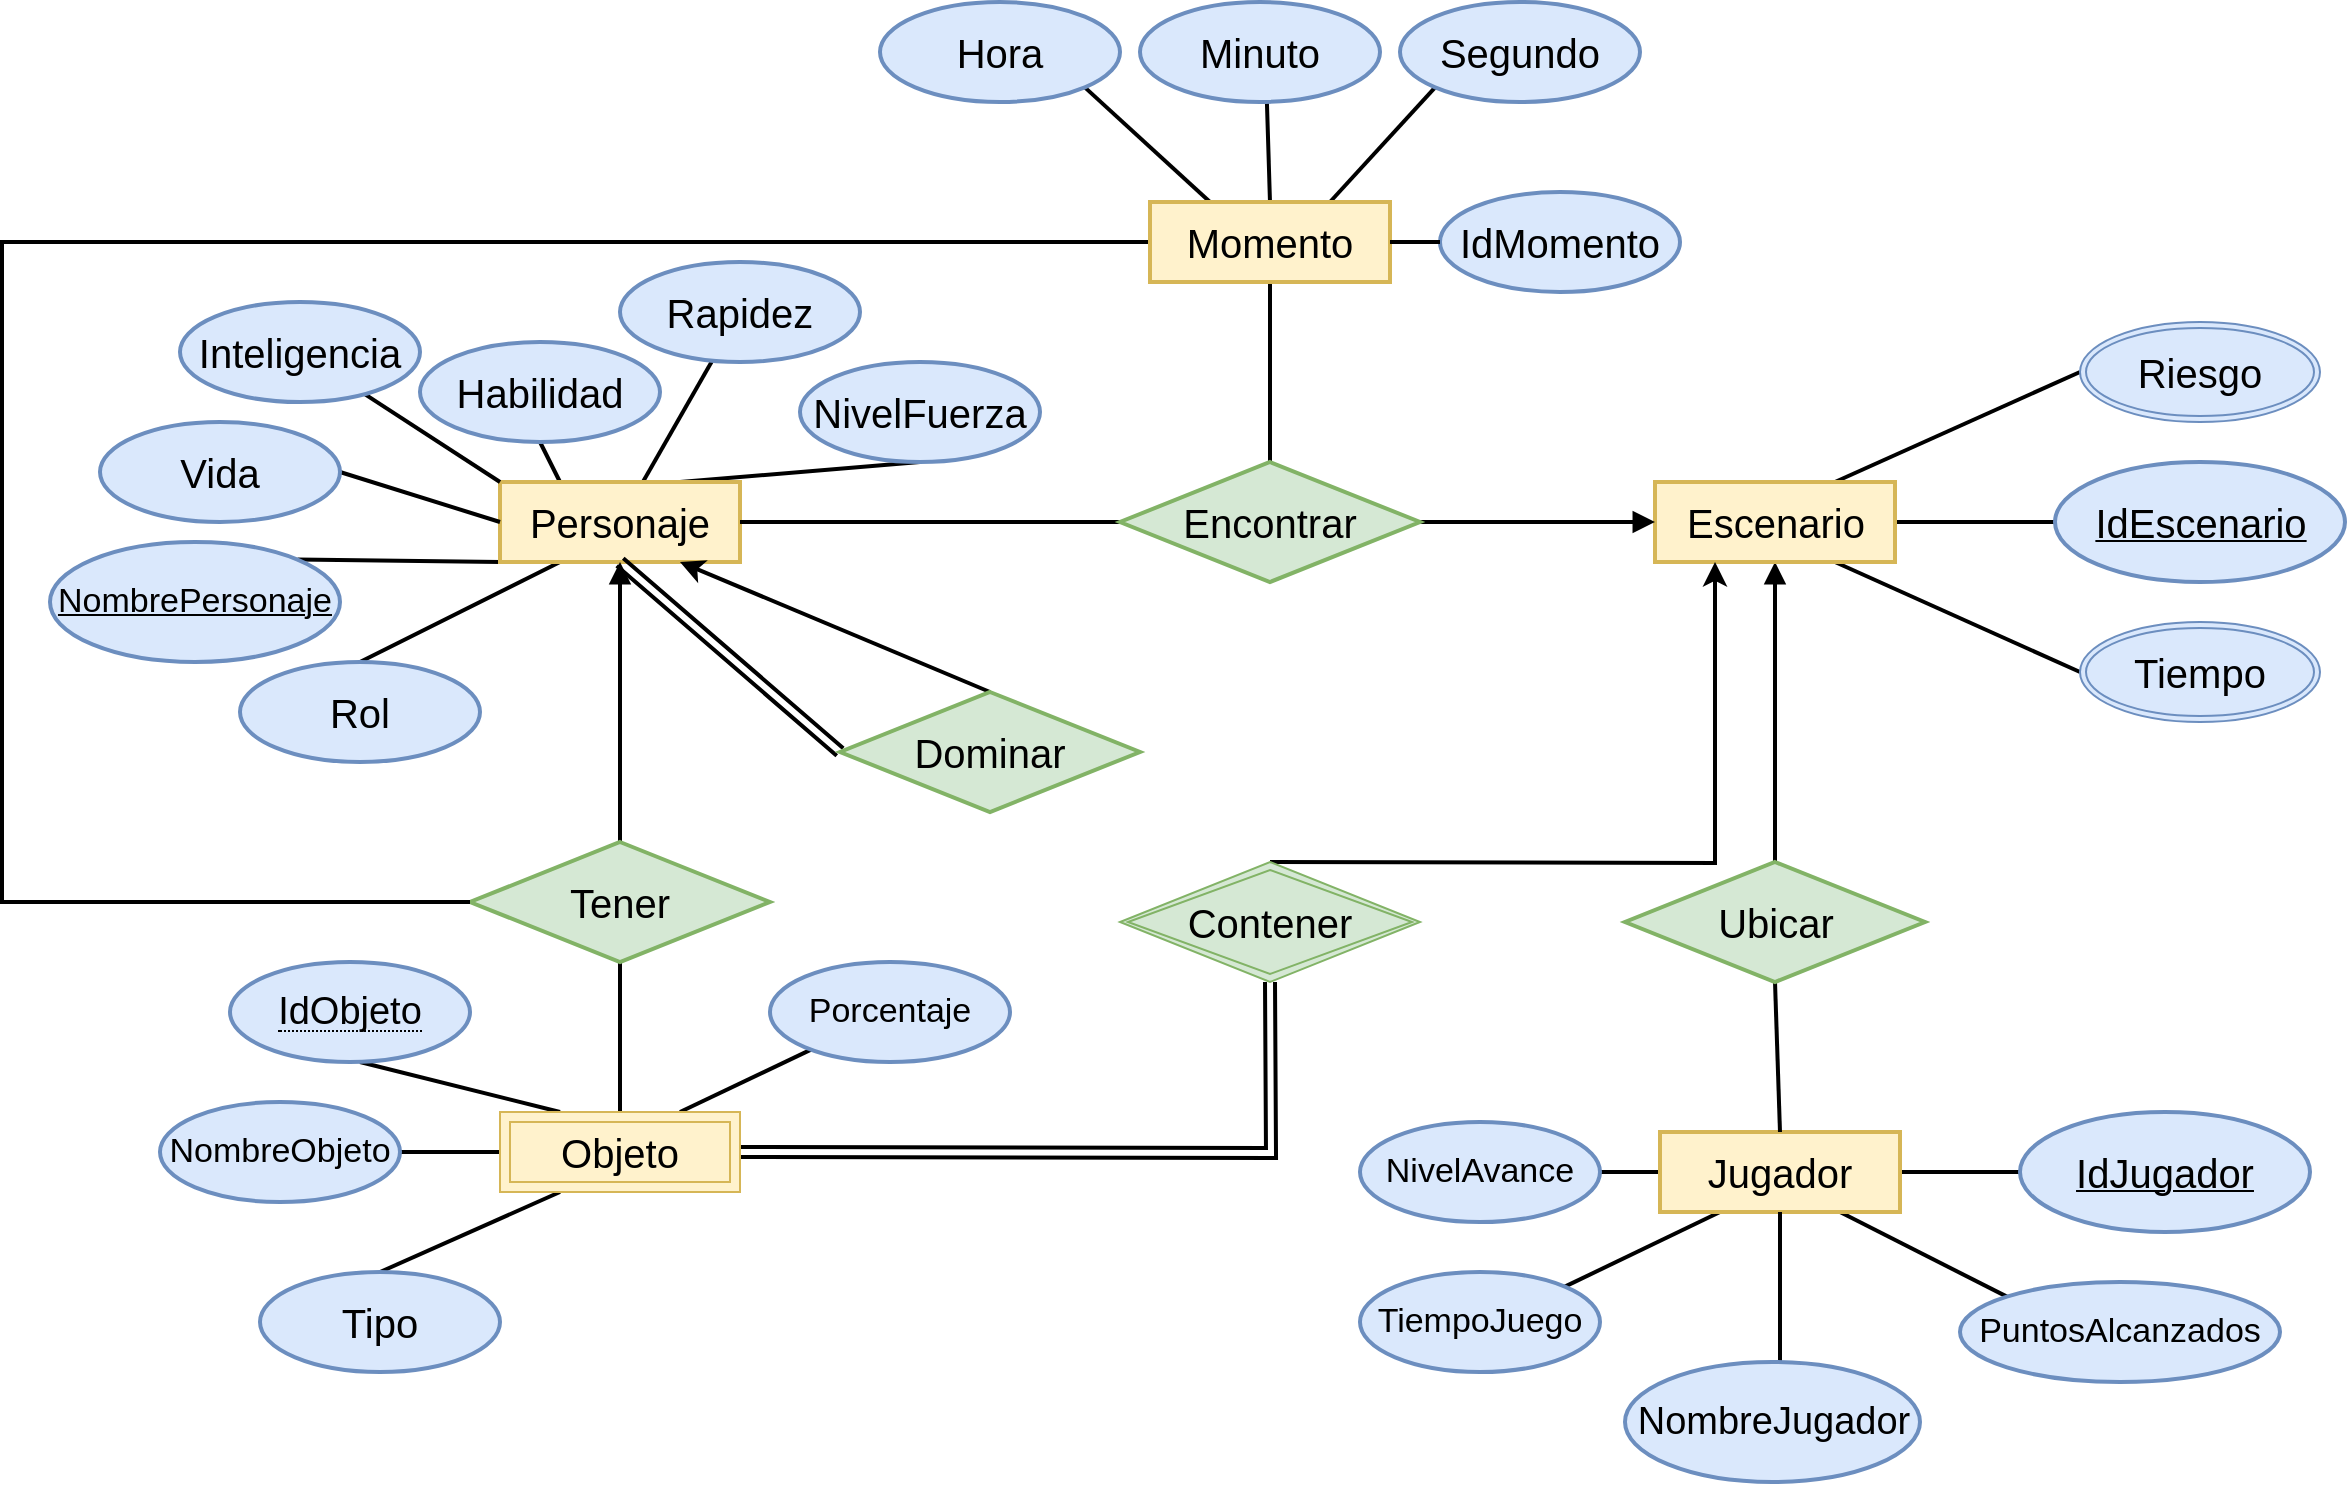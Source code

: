<mxfile version="26.0.16">
  <diagram name="Copia de Página-1" id="H_VdI4_c6HS0csKvg5TS">
    <mxGraphModel grid="1" page="1" gridSize="10" guides="1" tooltips="1" connect="1" arrows="1" fold="1" pageScale="1" pageWidth="3300" pageHeight="4681" math="0" shadow="0">
      <root>
        <mxCell id="IQPRCwWOdHiarxcuKvKh-0" />
        <mxCell id="IQPRCwWOdHiarxcuKvKh-1" parent="IQPRCwWOdHiarxcuKvKh-0" />
        <mxCell id="IQPRCwWOdHiarxcuKvKh-2" value="" style="rounded=0;orthogonalLoop=1;jettySize=auto;html=1;endArrow=none;startFill=0;strokeWidth=2;" edge="1" parent="IQPRCwWOdHiarxcuKvKh-1" source="IQPRCwWOdHiarxcuKvKh-7" target="IQPRCwWOdHiarxcuKvKh-11">
          <mxGeometry relative="1" as="geometry" />
        </mxCell>
        <mxCell id="IQPRCwWOdHiarxcuKvKh-3" style="rounded=0;orthogonalLoop=1;jettySize=auto;html=1;exitX=0.75;exitY=0;exitDx=0;exitDy=0;entryX=0.5;entryY=1;entryDx=0;entryDy=0;endArrow=none;startFill=0;strokeWidth=2;" edge="1" parent="IQPRCwWOdHiarxcuKvKh-1" source="IQPRCwWOdHiarxcuKvKh-7" target="IQPRCwWOdHiarxcuKvKh-14">
          <mxGeometry relative="1" as="geometry" />
        </mxCell>
        <mxCell id="IQPRCwWOdHiarxcuKvKh-4" style="rounded=0;orthogonalLoop=1;jettySize=auto;html=1;exitX=0.25;exitY=0;exitDx=0;exitDy=0;entryX=0.5;entryY=1;entryDx=0;entryDy=0;endArrow=none;startFill=0;strokeWidth=2;" edge="1" parent="IQPRCwWOdHiarxcuKvKh-1" source="IQPRCwWOdHiarxcuKvKh-7" target="IQPRCwWOdHiarxcuKvKh-10">
          <mxGeometry relative="1" as="geometry" />
        </mxCell>
        <mxCell id="IQPRCwWOdHiarxcuKvKh-5" style="rounded=0;orthogonalLoop=1;jettySize=auto;html=1;exitX=0;exitY=1;exitDx=0;exitDy=0;entryX=1;entryY=0;entryDx=0;entryDy=0;endArrow=none;startFill=0;strokeWidth=2;" edge="1" parent="IQPRCwWOdHiarxcuKvKh-1" source="IQPRCwWOdHiarxcuKvKh-7" target="IQPRCwWOdHiarxcuKvKh-15">
          <mxGeometry relative="1" as="geometry" />
        </mxCell>
        <mxCell id="IQPRCwWOdHiarxcuKvKh-6" style="rounded=0;orthogonalLoop=1;jettySize=auto;html=1;exitX=0.25;exitY=1;exitDx=0;exitDy=0;endArrow=none;startFill=0;strokeWidth=2;entryX=0.5;entryY=0;entryDx=0;entryDy=0;" edge="1" parent="IQPRCwWOdHiarxcuKvKh-1" source="IQPRCwWOdHiarxcuKvKh-7" target="IQPRCwWOdHiarxcuKvKh-28">
          <mxGeometry relative="1" as="geometry" />
        </mxCell>
        <mxCell id="IQPRCwWOdHiarxcuKvKh-7" value="&lt;font style=&quot;font-size: 20px;&quot;&gt;Personaje&lt;/font&gt;" style="whiteSpace=wrap;html=1;align=center;strokeWidth=2;fillColor=#fff2cc;strokeColor=#d6b656;" vertex="1" parent="IQPRCwWOdHiarxcuKvKh-1">
          <mxGeometry x="610" y="310" width="120" height="40" as="geometry" />
        </mxCell>
        <mxCell id="IQPRCwWOdHiarxcuKvKh-8" value="" style="rounded=0;orthogonalLoop=1;jettySize=auto;html=1;endArrow=none;startFill=0;strokeWidth=2;entryX=0;entryY=0;entryDx=0;entryDy=0;" edge="1" parent="IQPRCwWOdHiarxcuKvKh-1" source="IQPRCwWOdHiarxcuKvKh-9" target="IQPRCwWOdHiarxcuKvKh-7">
          <mxGeometry relative="1" as="geometry" />
        </mxCell>
        <mxCell id="IQPRCwWOdHiarxcuKvKh-9" value="&lt;span style=&quot;font-size: 20px;&quot;&gt;Inteligencia&lt;/span&gt;" style="ellipse;whiteSpace=wrap;html=1;align=center;strokeWidth=2;fillColor=#dae8fc;strokeColor=#6c8ebf;" vertex="1" parent="IQPRCwWOdHiarxcuKvKh-1">
          <mxGeometry x="450" y="220" width="120" height="50" as="geometry" />
        </mxCell>
        <mxCell id="IQPRCwWOdHiarxcuKvKh-10" value="&lt;span style=&quot;font-size: 20px;&quot;&gt;Habilidad&lt;/span&gt;" style="ellipse;whiteSpace=wrap;html=1;align=center;strokeWidth=2;fillColor=#dae8fc;strokeColor=#6c8ebf;" vertex="1" parent="IQPRCwWOdHiarxcuKvKh-1">
          <mxGeometry x="570" y="240" width="120" height="50" as="geometry" />
        </mxCell>
        <mxCell id="IQPRCwWOdHiarxcuKvKh-11" value="&lt;span style=&quot;font-size: 20px;&quot;&gt;Rapidez&lt;/span&gt;" style="ellipse;whiteSpace=wrap;html=1;align=center;strokeWidth=2;fillColor=#dae8fc;strokeColor=#6c8ebf;" vertex="1" parent="IQPRCwWOdHiarxcuKvKh-1">
          <mxGeometry x="670" y="200" width="120" height="50" as="geometry" />
        </mxCell>
        <mxCell id="IQPRCwWOdHiarxcuKvKh-12" style="rounded=0;orthogonalLoop=1;jettySize=auto;html=1;exitX=1;exitY=0.5;exitDx=0;exitDy=0;endArrow=none;startFill=0;strokeWidth=2;" edge="1" parent="IQPRCwWOdHiarxcuKvKh-1" source="IQPRCwWOdHiarxcuKvKh-13">
          <mxGeometry relative="1" as="geometry">
            <mxPoint x="610" y="330" as="targetPoint" />
          </mxGeometry>
        </mxCell>
        <mxCell id="IQPRCwWOdHiarxcuKvKh-13" value="&lt;span style=&quot;font-size: 20px;&quot;&gt;Vida&lt;/span&gt;" style="ellipse;whiteSpace=wrap;html=1;align=center;strokeWidth=2;fillColor=#dae8fc;strokeColor=#6c8ebf;" vertex="1" parent="IQPRCwWOdHiarxcuKvKh-1">
          <mxGeometry x="410" y="280" width="120" height="50" as="geometry" />
        </mxCell>
        <mxCell id="IQPRCwWOdHiarxcuKvKh-14" value="&lt;span style=&quot;font-size: 20px;&quot;&gt;NivelFuerza&lt;/span&gt;" style="ellipse;whiteSpace=wrap;html=1;align=center;strokeWidth=2;fillColor=#dae8fc;strokeColor=#6c8ebf;" vertex="1" parent="IQPRCwWOdHiarxcuKvKh-1">
          <mxGeometry x="760" y="250" width="120" height="50" as="geometry" />
        </mxCell>
        <mxCell id="IQPRCwWOdHiarxcuKvKh-15" value="&lt;font style=&quot;font-size: 17px;&quot;&gt;NombrePersonaje&lt;/font&gt;" style="ellipse;whiteSpace=wrap;html=1;align=center;fontStyle=4;strokeWidth=2;fillColor=#dae8fc;strokeColor=#6c8ebf;" vertex="1" parent="IQPRCwWOdHiarxcuKvKh-1">
          <mxGeometry x="385" y="340" width="145" height="60" as="geometry" />
        </mxCell>
        <mxCell id="IQPRCwWOdHiarxcuKvKh-16" value="" style="rounded=0;orthogonalLoop=1;jettySize=auto;html=1;endArrow=none;startFill=0;strokeWidth=2;" edge="1" parent="IQPRCwWOdHiarxcuKvKh-1" source="IQPRCwWOdHiarxcuKvKh-19" target="IQPRCwWOdHiarxcuKvKh-22">
          <mxGeometry relative="1" as="geometry" />
        </mxCell>
        <mxCell id="IQPRCwWOdHiarxcuKvKh-17" style="rounded=0;orthogonalLoop=1;jettySize=auto;html=1;exitX=0.75;exitY=0;exitDx=0;exitDy=0;entryX=0;entryY=0.5;entryDx=0;entryDy=0;endArrow=none;startFill=0;strokeWidth=2;" edge="1" parent="IQPRCwWOdHiarxcuKvKh-1" source="IQPRCwWOdHiarxcuKvKh-19">
          <mxGeometry relative="1" as="geometry">
            <mxPoint x="1400.0" y="255" as="targetPoint" />
          </mxGeometry>
        </mxCell>
        <mxCell id="IQPRCwWOdHiarxcuKvKh-18" style="rounded=0;orthogonalLoop=1;jettySize=auto;html=1;exitX=0.75;exitY=1;exitDx=0;exitDy=0;entryX=0;entryY=0.5;entryDx=0;entryDy=0;endArrow=none;startFill=0;strokeWidth=2;" edge="1" parent="IQPRCwWOdHiarxcuKvKh-1" source="IQPRCwWOdHiarxcuKvKh-19">
          <mxGeometry relative="1" as="geometry">
            <mxPoint x="1400.0" y="405" as="targetPoint" />
          </mxGeometry>
        </mxCell>
        <mxCell id="hNANthhiV2G6ag8AvIlq-15" style="edgeStyle=orthogonalEdgeStyle;rounded=0;orthogonalLoop=1;jettySize=auto;html=1;exitX=0.5;exitY=1;exitDx=0;exitDy=0;entryX=0.5;entryY=0;entryDx=0;entryDy=0;endArrow=none;startFill=1;strokeWidth=2;startArrow=block;" edge="1" parent="IQPRCwWOdHiarxcuKvKh-1" source="IQPRCwWOdHiarxcuKvKh-19" target="hNANthhiV2G6ag8AvIlq-14">
          <mxGeometry relative="1" as="geometry" />
        </mxCell>
        <mxCell id="IQPRCwWOdHiarxcuKvKh-19" value="&lt;font style=&quot;font-size: 20px;&quot;&gt;Escenario&lt;/font&gt;" style="whiteSpace=wrap;html=1;align=center;strokeWidth=2;fillColor=#fff2cc;strokeColor=#d6b656;" vertex="1" parent="IQPRCwWOdHiarxcuKvKh-1">
          <mxGeometry x="1187.5" y="310" width="120" height="40" as="geometry" />
        </mxCell>
        <mxCell id="IQPRCwWOdHiarxcuKvKh-22" value="&lt;font style=&quot;font-size: 20px;&quot;&gt;IdEscenario&lt;/font&gt;" style="ellipse;whiteSpace=wrap;html=1;align=center;fontStyle=4;strokeWidth=2;fillColor=#dae8fc;strokeColor=#6c8ebf;" vertex="1" parent="IQPRCwWOdHiarxcuKvKh-1">
          <mxGeometry x="1387.5" y="300" width="145" height="60" as="geometry" />
        </mxCell>
        <mxCell id="hNANthhiV2G6ag8AvIlq-10" style="edgeStyle=orthogonalEdgeStyle;rounded=0;orthogonalLoop=1;jettySize=auto;html=1;exitX=1;exitY=0.5;exitDx=0;exitDy=0;entryX=0.5;entryY=1;entryDx=0;entryDy=0;strokeWidth=2;endArrow=none;startFill=0;shape=link;" edge="1" parent="IQPRCwWOdHiarxcuKvKh-1">
          <mxGeometry relative="1" as="geometry">
            <mxPoint x="730" y="645" as="sourcePoint" />
            <mxPoint x="995" y="560" as="targetPoint" />
          </mxGeometry>
        </mxCell>
        <mxCell id="hNANthhiV2G6ag8AvIlq-23" style="rounded=0;orthogonalLoop=1;jettySize=auto;html=1;exitX=0.75;exitY=0;exitDx=0;exitDy=0;endArrow=none;startFill=0;strokeWidth=2;" edge="1" parent="IQPRCwWOdHiarxcuKvKh-1" target="hNANthhiV2G6ag8AvIlq-19">
          <mxGeometry relative="1" as="geometry">
            <mxPoint x="700" y="625" as="sourcePoint" />
          </mxGeometry>
        </mxCell>
        <mxCell id="jYgVYlLxXu33lL3B89db-6" value="" style="edgeStyle=orthogonalEdgeStyle;rounded=0;orthogonalLoop=1;jettySize=auto;html=1;strokeWidth=2;endArrow=none;startFill=0;" edge="1" parent="IQPRCwWOdHiarxcuKvKh-1" source="IQPRCwWOdHiarxcuKvKh-25">
          <mxGeometry relative="1" as="geometry">
            <mxPoint x="610" y="645" as="targetPoint" />
          </mxGeometry>
        </mxCell>
        <mxCell id="IQPRCwWOdHiarxcuKvKh-25" value="&lt;font style=&quot;font-size: 17px;&quot;&gt;NombreObjeto&lt;/font&gt;" style="ellipse;whiteSpace=wrap;html=1;align=center;strokeWidth=2;fillColor=#dae8fc;strokeColor=#6c8ebf;" vertex="1" parent="IQPRCwWOdHiarxcuKvKh-1">
          <mxGeometry x="440" y="620" width="120" height="50" as="geometry" />
        </mxCell>
        <mxCell id="jYgVYlLxXu33lL3B89db-7" style="rounded=0;orthogonalLoop=1;jettySize=auto;html=1;exitX=0.5;exitY=0;exitDx=0;exitDy=0;entryX=0.25;entryY=1;entryDx=0;entryDy=0;strokeWidth=2;endArrow=none;startFill=0;" edge="1" parent="IQPRCwWOdHiarxcuKvKh-1" source="IQPRCwWOdHiarxcuKvKh-27">
          <mxGeometry relative="1" as="geometry">
            <mxPoint x="640" y="665" as="targetPoint" />
          </mxGeometry>
        </mxCell>
        <mxCell id="IQPRCwWOdHiarxcuKvKh-27" value="&lt;span style=&quot;font-size: 20px;&quot;&gt;Tipo&lt;/span&gt;" style="ellipse;whiteSpace=wrap;html=1;align=center;strokeWidth=2;fillColor=#dae8fc;strokeColor=#6c8ebf;" vertex="1" parent="IQPRCwWOdHiarxcuKvKh-1">
          <mxGeometry x="490" y="705" width="120" height="50" as="geometry" />
        </mxCell>
        <mxCell id="IQPRCwWOdHiarxcuKvKh-28" value="&lt;span style=&quot;font-size: 20px;&quot;&gt;Rol&lt;/span&gt;" style="ellipse;whiteSpace=wrap;html=1;align=center;strokeWidth=2;fillColor=#dae8fc;strokeColor=#6c8ebf;" vertex="1" parent="IQPRCwWOdHiarxcuKvKh-1">
          <mxGeometry x="480" y="400" width="120" height="50" as="geometry" />
        </mxCell>
        <mxCell id="jYgVYlLxXu33lL3B89db-5" style="rounded=0;orthogonalLoop=1;jettySize=auto;html=1;exitX=0.5;exitY=1;exitDx=0;exitDy=0;entryX=0.25;entryY=0;entryDx=0;entryDy=0;endArrow=none;startFill=0;strokeWidth=2;" edge="1" parent="IQPRCwWOdHiarxcuKvKh-1">
          <mxGeometry relative="1" as="geometry">
            <mxPoint x="540" y="600" as="sourcePoint" />
            <mxPoint x="640" y="625" as="targetPoint" />
          </mxGeometry>
        </mxCell>
        <mxCell id="IQPRCwWOdHiarxcuKvKh-31" style="rounded=0;orthogonalLoop=1;jettySize=auto;html=1;exitX=0;exitY=0.5;exitDx=0;exitDy=0;entryX=1;entryY=0.5;entryDx=0;entryDy=0;strokeWidth=2;endArrow=none;startFill=0;" edge="1" parent="IQPRCwWOdHiarxcuKvKh-1" source="IQPRCwWOdHiarxcuKvKh-36" target="IQPRCwWOdHiarxcuKvKh-38">
          <mxGeometry relative="1" as="geometry" />
        </mxCell>
        <mxCell id="IQPRCwWOdHiarxcuKvKh-32" style="rounded=0;orthogonalLoop=1;jettySize=auto;html=1;exitX=0.75;exitY=1;exitDx=0;exitDy=0;entryX=0;entryY=0;entryDx=0;entryDy=0;strokeWidth=2;endArrow=none;startFill=0;" edge="1" parent="IQPRCwWOdHiarxcuKvKh-1" source="IQPRCwWOdHiarxcuKvKh-36" target="IQPRCwWOdHiarxcuKvKh-39">
          <mxGeometry relative="1" as="geometry" />
        </mxCell>
        <mxCell id="IQPRCwWOdHiarxcuKvKh-33" style="rounded=0;orthogonalLoop=1;jettySize=auto;html=1;exitX=0.25;exitY=1;exitDx=0;exitDy=0;entryX=1;entryY=0;entryDx=0;entryDy=0;strokeWidth=2;endArrow=none;startFill=0;" edge="1" parent="IQPRCwWOdHiarxcuKvKh-1" source="IQPRCwWOdHiarxcuKvKh-36" target="IQPRCwWOdHiarxcuKvKh-37">
          <mxGeometry relative="1" as="geometry" />
        </mxCell>
        <mxCell id="IQPRCwWOdHiarxcuKvKh-35" style="rounded=0;orthogonalLoop=1;jettySize=auto;html=1;exitX=1;exitY=0.5;exitDx=0;exitDy=0;entryX=0;entryY=0.5;entryDx=0;entryDy=0;strokeWidth=2;endArrow=none;startFill=0;" edge="1" parent="IQPRCwWOdHiarxcuKvKh-1" source="IQPRCwWOdHiarxcuKvKh-36" target="IQPRCwWOdHiarxcuKvKh-52">
          <mxGeometry relative="1" as="geometry" />
        </mxCell>
        <mxCell id="IQPRCwWOdHiarxcuKvKh-36" value="&lt;font style=&quot;font-size: 20px;&quot;&gt;Jugador&lt;/font&gt;" style="whiteSpace=wrap;html=1;align=center;strokeWidth=2;fillColor=#fff2cc;strokeColor=#d6b656;" vertex="1" parent="IQPRCwWOdHiarxcuKvKh-1">
          <mxGeometry x="1190" y="635" width="120" height="40" as="geometry" />
        </mxCell>
        <mxCell id="IQPRCwWOdHiarxcuKvKh-37" value="&lt;font style=&quot;font-size: 17px;&quot;&gt;TiempoJuego&lt;/font&gt;" style="ellipse;whiteSpace=wrap;html=1;align=center;strokeWidth=2;fillColor=#dae8fc;strokeColor=#6c8ebf;" vertex="1" parent="IQPRCwWOdHiarxcuKvKh-1">
          <mxGeometry x="1040" y="705" width="120" height="50" as="geometry" />
        </mxCell>
        <mxCell id="IQPRCwWOdHiarxcuKvKh-38" value="&lt;font style=&quot;font-size: 17px;&quot;&gt;NivelAvance&lt;/font&gt;" style="ellipse;whiteSpace=wrap;html=1;align=center;strokeWidth=2;fillColor=#dae8fc;strokeColor=#6c8ebf;" vertex="1" parent="IQPRCwWOdHiarxcuKvKh-1">
          <mxGeometry x="1040" y="630" width="120" height="50" as="geometry" />
        </mxCell>
        <mxCell id="IQPRCwWOdHiarxcuKvKh-39" value="&lt;font style=&quot;font-size: 17px;&quot;&gt;PuntosAlcanzados&lt;/font&gt;" style="ellipse;whiteSpace=wrap;html=1;align=center;strokeWidth=2;fillColor=#dae8fc;strokeColor=#6c8ebf;" vertex="1" parent="IQPRCwWOdHiarxcuKvKh-1">
          <mxGeometry x="1340" y="710" width="160" height="50" as="geometry" />
        </mxCell>
        <mxCell id="IQPRCwWOdHiarxcuKvKh-42" style="edgeStyle=orthogonalEdgeStyle;rounded=0;orthogonalLoop=1;jettySize=auto;html=1;exitX=0;exitY=0.5;exitDx=0;exitDy=0;entryX=1;entryY=0.5;entryDx=0;entryDy=0;strokeWidth=2;endArrow=none;endFill=1;startFill=0;" edge="1" parent="IQPRCwWOdHiarxcuKvKh-1" source="IQPRCwWOdHiarxcuKvKh-44" target="IQPRCwWOdHiarxcuKvKh-7">
          <mxGeometry relative="1" as="geometry" />
        </mxCell>
        <mxCell id="IQPRCwWOdHiarxcuKvKh-43" style="edgeStyle=orthogonalEdgeStyle;rounded=0;orthogonalLoop=1;jettySize=auto;html=1;exitX=1;exitY=0.5;exitDx=0;exitDy=0;entryX=0;entryY=0.5;entryDx=0;entryDy=0;strokeWidth=2;endArrow=block;endFill=1;startFill=0;" edge="1" parent="IQPRCwWOdHiarxcuKvKh-1" source="IQPRCwWOdHiarxcuKvKh-44" target="IQPRCwWOdHiarxcuKvKh-19">
          <mxGeometry relative="1" as="geometry" />
        </mxCell>
        <mxCell id="jYgVYlLxXu33lL3B89db-2" value="" style="rounded=0;orthogonalLoop=1;jettySize=auto;html=1;strokeWidth=2;endArrow=none;startFill=0;endFill=1;" edge="1" parent="IQPRCwWOdHiarxcuKvKh-1" source="IQPRCwWOdHiarxcuKvKh-44" target="jYgVYlLxXu33lL3B89db-1">
          <mxGeometry relative="1" as="geometry" />
        </mxCell>
        <mxCell id="IQPRCwWOdHiarxcuKvKh-44" value="&lt;font style=&quot;font-size: 20px;&quot;&gt;Encontrar&lt;/font&gt;" style="shape=rhombus;perimeter=rhombusPerimeter;whiteSpace=wrap;html=1;align=center;strokeWidth=2;fillColor=#d5e8d4;strokeColor=#82b366;" vertex="1" parent="IQPRCwWOdHiarxcuKvKh-1">
          <mxGeometry x="920" y="300" width="150" height="60" as="geometry" />
        </mxCell>
        <mxCell id="IQPRCwWOdHiarxcuKvKh-45" value="" style="rounded=0;orthogonalLoop=1;jettySize=auto;html=1;strokeWidth=2;exitX=0.5;exitY=0;exitDx=0;exitDy=0;entryX=0.75;entryY=1;entryDx=0;entryDy=0;" edge="1" parent="IQPRCwWOdHiarxcuKvKh-1" source="IQPRCwWOdHiarxcuKvKh-47" target="IQPRCwWOdHiarxcuKvKh-7">
          <mxGeometry relative="1" as="geometry" />
        </mxCell>
        <mxCell id="IQPRCwWOdHiarxcuKvKh-46" style="rounded=0;orthogonalLoop=1;jettySize=auto;html=1;exitX=0;exitY=0.5;exitDx=0;exitDy=0;entryX=0.5;entryY=1;entryDx=0;entryDy=0;strokeWidth=2;shape=link;" edge="1" parent="IQPRCwWOdHiarxcuKvKh-1" source="IQPRCwWOdHiarxcuKvKh-47" target="IQPRCwWOdHiarxcuKvKh-7">
          <mxGeometry relative="1" as="geometry" />
        </mxCell>
        <mxCell id="IQPRCwWOdHiarxcuKvKh-47" value="&lt;font style=&quot;font-size: 20px;&quot;&gt;Dominar&lt;/font&gt;" style="shape=rhombus;perimeter=rhombusPerimeter;whiteSpace=wrap;html=1;align=center;strokeWidth=2;fillColor=#d5e8d4;strokeColor=#82b366;" vertex="1" parent="IQPRCwWOdHiarxcuKvKh-1">
          <mxGeometry x="780" y="415" width="150" height="60" as="geometry" />
        </mxCell>
        <mxCell id="IQPRCwWOdHiarxcuKvKh-48" style="rounded=0;orthogonalLoop=1;jettySize=auto;html=1;exitX=0.5;exitY=0;exitDx=0;exitDy=0;entryX=0.5;entryY=1;entryDx=0;entryDy=0;strokeWidth=2;endArrow=block;startFill=0;startArrow=none;endFill=1;" edge="1" parent="IQPRCwWOdHiarxcuKvKh-1" source="IQPRCwWOdHiarxcuKvKh-50" target="IQPRCwWOdHiarxcuKvKh-7">
          <mxGeometry relative="1" as="geometry" />
        </mxCell>
        <mxCell id="IQPRCwWOdHiarxcuKvKh-49" style="rounded=0;orthogonalLoop=1;jettySize=auto;html=1;exitX=0.5;exitY=1;exitDx=0;exitDy=0;entryX=0.5;entryY=0;entryDx=0;entryDy=0;strokeWidth=2;endArrow=none;startFill=0;endFill=1;" edge="1" parent="IQPRCwWOdHiarxcuKvKh-1" source="IQPRCwWOdHiarxcuKvKh-50">
          <mxGeometry relative="1" as="geometry">
            <mxPoint x="670" y="625" as="targetPoint" />
          </mxGeometry>
        </mxCell>
        <mxCell id="IQPRCwWOdHiarxcuKvKh-50" value="&lt;font style=&quot;font-size: 20px;&quot;&gt;Tener&lt;/font&gt;" style="shape=rhombus;perimeter=rhombusPerimeter;whiteSpace=wrap;html=1;align=center;strokeWidth=2;fillColor=#d5e8d4;strokeColor=#82b366;" vertex="1" parent="IQPRCwWOdHiarxcuKvKh-1">
          <mxGeometry x="595" y="490" width="150" height="60" as="geometry" />
        </mxCell>
        <mxCell id="IQPRCwWOdHiarxcuKvKh-52" value="&lt;font style=&quot;font-size: 20px;&quot;&gt;IdJugador&lt;/font&gt;" style="ellipse;whiteSpace=wrap;html=1;align=center;fontStyle=4;strokeWidth=2;fillColor=#dae8fc;strokeColor=#6c8ebf;" vertex="1" parent="IQPRCwWOdHiarxcuKvKh-1">
          <mxGeometry x="1370" y="625" width="145" height="60" as="geometry" />
        </mxCell>
        <mxCell id="hNANthhiV2G6ag8AvIlq-5" style="rounded=0;orthogonalLoop=1;jettySize=auto;html=1;exitX=0.25;exitY=0;exitDx=0;exitDy=0;entryX=1;entryY=1;entryDx=0;entryDy=0;endArrow=none;startFill=0;strokeWidth=2;" edge="1" parent="IQPRCwWOdHiarxcuKvKh-1" source="jYgVYlLxXu33lL3B89db-1" target="hNANthhiV2G6ag8AvIlq-4">
          <mxGeometry relative="1" as="geometry">
            <mxPoint x="932.574" y="167.322" as="sourcePoint" />
          </mxGeometry>
        </mxCell>
        <mxCell id="hNANthhiV2G6ag8AvIlq-6" style="rounded=0;orthogonalLoop=1;jettySize=auto;html=1;exitX=0.5;exitY=0;exitDx=0;exitDy=0;entryX=0.527;entryY=0.868;entryDx=0;entryDy=0;endArrow=none;startFill=0;strokeWidth=2;entryPerimeter=0;" edge="1" parent="IQPRCwWOdHiarxcuKvKh-1" source="jYgVYlLxXu33lL3B89db-1" target="hNANthhiV2G6ag8AvIlq-3">
          <mxGeometry relative="1" as="geometry">
            <mxPoint x="915" y="185" as="sourcePoint" />
          </mxGeometry>
        </mxCell>
        <mxCell id="hNANthhiV2G6ag8AvIlq-7" style="rounded=0;orthogonalLoop=1;jettySize=auto;html=1;exitX=0.75;exitY=0;exitDx=0;exitDy=0;entryX=0;entryY=1;entryDx=0;entryDy=0;endArrow=none;startFill=0;strokeWidth=2;" edge="1" parent="IQPRCwWOdHiarxcuKvKh-1" source="jYgVYlLxXu33lL3B89db-1" target="hNANthhiV2G6ag8AvIlq-2">
          <mxGeometry relative="1" as="geometry">
            <mxPoint x="932.574" y="202.678" as="sourcePoint" />
          </mxGeometry>
        </mxCell>
        <mxCell id="hNANthhiV2G6ag8AvIlq-2" value="&lt;span style=&quot;font-size: 20px;&quot;&gt;Segundo&lt;/span&gt;" style="ellipse;whiteSpace=wrap;html=1;align=center;strokeWidth=2;fillColor=#dae8fc;strokeColor=#6c8ebf;" vertex="1" parent="IQPRCwWOdHiarxcuKvKh-1">
          <mxGeometry x="1060" y="70" width="120" height="50" as="geometry" />
        </mxCell>
        <mxCell id="hNANthhiV2G6ag8AvIlq-3" value="&lt;span style=&quot;font-size: 20px;&quot;&gt;Minuto&lt;/span&gt;" style="ellipse;whiteSpace=wrap;html=1;align=center;strokeWidth=2;fillColor=#dae8fc;strokeColor=#6c8ebf;" vertex="1" parent="IQPRCwWOdHiarxcuKvKh-1">
          <mxGeometry x="930" y="70" width="120" height="50" as="geometry" />
        </mxCell>
        <mxCell id="hNANthhiV2G6ag8AvIlq-4" value="&lt;span style=&quot;font-size: 20px;&quot;&gt;Hora&lt;/span&gt;" style="ellipse;whiteSpace=wrap;html=1;align=center;strokeWidth=2;fillColor=#dae8fc;strokeColor=#6c8ebf;" vertex="1" parent="IQPRCwWOdHiarxcuKvKh-1">
          <mxGeometry x="800" y="70" width="120" height="50" as="geometry" />
        </mxCell>
        <mxCell id="hNANthhiV2G6ag8AvIlq-12" style="edgeStyle=orthogonalEdgeStyle;rounded=0;orthogonalLoop=1;jettySize=auto;html=1;exitX=0.5;exitY=0;exitDx=0;exitDy=0;entryX=0.25;entryY=1;entryDx=0;entryDy=0;strokeWidth=2;" edge="1" parent="IQPRCwWOdHiarxcuKvKh-1" target="IQPRCwWOdHiarxcuKvKh-19">
          <mxGeometry relative="1" as="geometry">
            <mxPoint x="995" y="500" as="sourcePoint" />
          </mxGeometry>
        </mxCell>
        <mxCell id="hNANthhiV2G6ag8AvIlq-16" style="rounded=0;orthogonalLoop=1;jettySize=auto;html=1;exitX=0.5;exitY=1;exitDx=0;exitDy=0;entryX=0.5;entryY=0;entryDx=0;entryDy=0;strokeWidth=2;endArrow=none;startFill=0;" edge="1" parent="IQPRCwWOdHiarxcuKvKh-1" source="hNANthhiV2G6ag8AvIlq-14" target="IQPRCwWOdHiarxcuKvKh-36">
          <mxGeometry relative="1" as="geometry" />
        </mxCell>
        <mxCell id="hNANthhiV2G6ag8AvIlq-14" value="&lt;font style=&quot;font-size: 20px;&quot;&gt;Ubicar&lt;/font&gt;" style="shape=rhombus;perimeter=rhombusPerimeter;whiteSpace=wrap;html=1;align=center;strokeWidth=2;fillColor=#d5e8d4;strokeColor=#82b366;" vertex="1" parent="IQPRCwWOdHiarxcuKvKh-1">
          <mxGeometry x="1172.5" y="500" width="150" height="60" as="geometry" />
        </mxCell>
        <mxCell id="hNANthhiV2G6ag8AvIlq-17" value="&lt;font style=&quot;font-size: 20px;&quot;&gt;Riesgo&lt;/font&gt;" style="ellipse;shape=doubleEllipse;margin=3;whiteSpace=wrap;html=1;align=center;fillColor=#dae8fc;strokeColor=#6c8ebf;" vertex="1" parent="IQPRCwWOdHiarxcuKvKh-1">
          <mxGeometry x="1400" y="230" width="120" height="50" as="geometry" />
        </mxCell>
        <mxCell id="hNANthhiV2G6ag8AvIlq-18" value="&lt;font style=&quot;font-size: 20px;&quot;&gt;Tiempo&lt;/font&gt;" style="ellipse;shape=doubleEllipse;margin=3;whiteSpace=wrap;html=1;align=center;fillColor=#dae8fc;strokeColor=#6c8ebf;" vertex="1" parent="IQPRCwWOdHiarxcuKvKh-1">
          <mxGeometry x="1400" y="380" width="120" height="50" as="geometry" />
        </mxCell>
        <mxCell id="hNANthhiV2G6ag8AvIlq-19" value="&lt;font style=&quot;font-size: 17px;&quot;&gt;Porcentaje&lt;/font&gt;" style="ellipse;whiteSpace=wrap;html=1;align=center;strokeWidth=2;fillColor=#dae8fc;strokeColor=#6c8ebf;" vertex="1" parent="IQPRCwWOdHiarxcuKvKh-1">
          <mxGeometry x="745" y="550" width="120" height="50" as="geometry" />
        </mxCell>
        <mxCell id="jYgVYlLxXu33lL3B89db-4" style="edgeStyle=orthogonalEdgeStyle;rounded=0;orthogonalLoop=1;jettySize=auto;html=1;exitX=0;exitY=0.5;exitDx=0;exitDy=0;entryX=0;entryY=0.5;entryDx=0;entryDy=0;endArrow=none;startFill=0;strokeWidth=2;" edge="1" parent="IQPRCwWOdHiarxcuKvKh-1" source="jYgVYlLxXu33lL3B89db-1" target="IQPRCwWOdHiarxcuKvKh-50">
          <mxGeometry relative="1" as="geometry">
            <mxPoint x="360" y="530" as="targetPoint" />
            <Array as="points">
              <mxPoint x="361" y="190" />
              <mxPoint x="361" y="520" />
            </Array>
          </mxGeometry>
        </mxCell>
        <mxCell id="jYgVYlLxXu33lL3B89db-1" value="&lt;font style=&quot;font-size: 20px;&quot;&gt;Momento&lt;/font&gt;" style="whiteSpace=wrap;html=1;align=center;strokeWidth=2;fillColor=#fff2cc;strokeColor=#d6b656;" vertex="1" parent="IQPRCwWOdHiarxcuKvKh-1">
          <mxGeometry x="935" y="170" width="120" height="40" as="geometry" />
        </mxCell>
        <mxCell id="6Ug1XUo8lBixVzAfCHDx-0" value="&lt;span style=&quot;font-size: 20px;&quot;&gt;IdMomento&lt;/span&gt;" style="ellipse;whiteSpace=wrap;html=1;align=center;strokeWidth=2;fillColor=#dae8fc;strokeColor=#6c8ebf;" vertex="1" parent="IQPRCwWOdHiarxcuKvKh-1">
          <mxGeometry x="1080" y="165" width="120" height="50" as="geometry" />
        </mxCell>
        <mxCell id="6Ug1XUo8lBixVzAfCHDx-1" style="rounded=0;orthogonalLoop=1;jettySize=auto;html=1;exitX=1;exitY=0.5;exitDx=0;exitDy=0;entryX=0;entryY=0.5;entryDx=0;entryDy=0;endArrow=none;startFill=0;strokeWidth=2;" edge="1" parent="IQPRCwWOdHiarxcuKvKh-1" source="jYgVYlLxXu33lL3B89db-1" target="6Ug1XUo8lBixVzAfCHDx-0">
          <mxGeometry relative="1" as="geometry">
            <mxPoint x="1070" y="220" as="sourcePoint" />
          </mxGeometry>
        </mxCell>
        <mxCell id="5mABO2EIqKRDLWEI9WXU-1" value="" style="edgeStyle=none;curved=1;rounded=0;orthogonalLoop=1;jettySize=auto;html=1;fontSize=12;startSize=8;endSize=8;strokeWidth=2;endArrow=none;startFill=0;" edge="1" parent="IQPRCwWOdHiarxcuKvKh-1" target="IQPRCwWOdHiarxcuKvKh-36">
          <mxGeometry relative="1" as="geometry">
            <mxPoint x="1250" y="750" as="sourcePoint" />
          </mxGeometry>
        </mxCell>
        <mxCell id="iYZLY2zKtoLFK-5clh2L-0" value="&lt;font style=&quot;font-size: 20px;&quot;&gt;Objeto&lt;/font&gt;" style="shape=ext;margin=3;double=1;whiteSpace=wrap;html=1;align=center;fillColor=#fff2cc;strokeColor=#d6b656;" vertex="1" parent="IQPRCwWOdHiarxcuKvKh-1">
          <mxGeometry x="610" y="625" width="120" height="40" as="geometry" />
        </mxCell>
        <mxCell id="5mABO2EIqKRDLWEI9WXU-0" value="&lt;font style=&quot;font-size: 20px;&quot;&gt;Contener&lt;/font&gt;" style="shape=rhombus;double=1;perimeter=rhombusPerimeter;whiteSpace=wrap;html=1;align=center;fillColor=#d5e8d4;strokeColor=#82b366;" vertex="1" parent="IQPRCwWOdHiarxcuKvKh-1">
          <mxGeometry x="920" y="500" width="150" height="60" as="geometry" />
        </mxCell>
        <mxCell id="9Ef0HTuZayOCGcKspRoh-1" value="&lt;span style=&quot;border-bottom: 1px dotted&quot;&gt;&lt;font style=&quot;font-size: 19px;&quot;&gt;IdObjeto&lt;/font&gt;&lt;/span&gt;" style="ellipse;whiteSpace=wrap;html=1;align=center;strokeWidth=2;fillColor=#dae8fc;strokeColor=#6c8ebf;" vertex="1" parent="IQPRCwWOdHiarxcuKvKh-1">
          <mxGeometry x="475" y="550" width="120" height="50" as="geometry" />
        </mxCell>
        <mxCell id="OQuja1a-MP3bFB1w6bRO-0" value="&lt;font style=&quot;font-size: 19px;&quot;&gt;NombreJugador&lt;/font&gt;" style="ellipse;whiteSpace=wrap;html=1;align=center;fillColor=#dae8fc;strokeColor=#6c8ebf;strokeWidth=2;" vertex="1" parent="IQPRCwWOdHiarxcuKvKh-1">
          <mxGeometry x="1172.5" y="750" width="147.5" height="60" as="geometry" />
        </mxCell>
      </root>
    </mxGraphModel>
  </diagram>
</mxfile>
